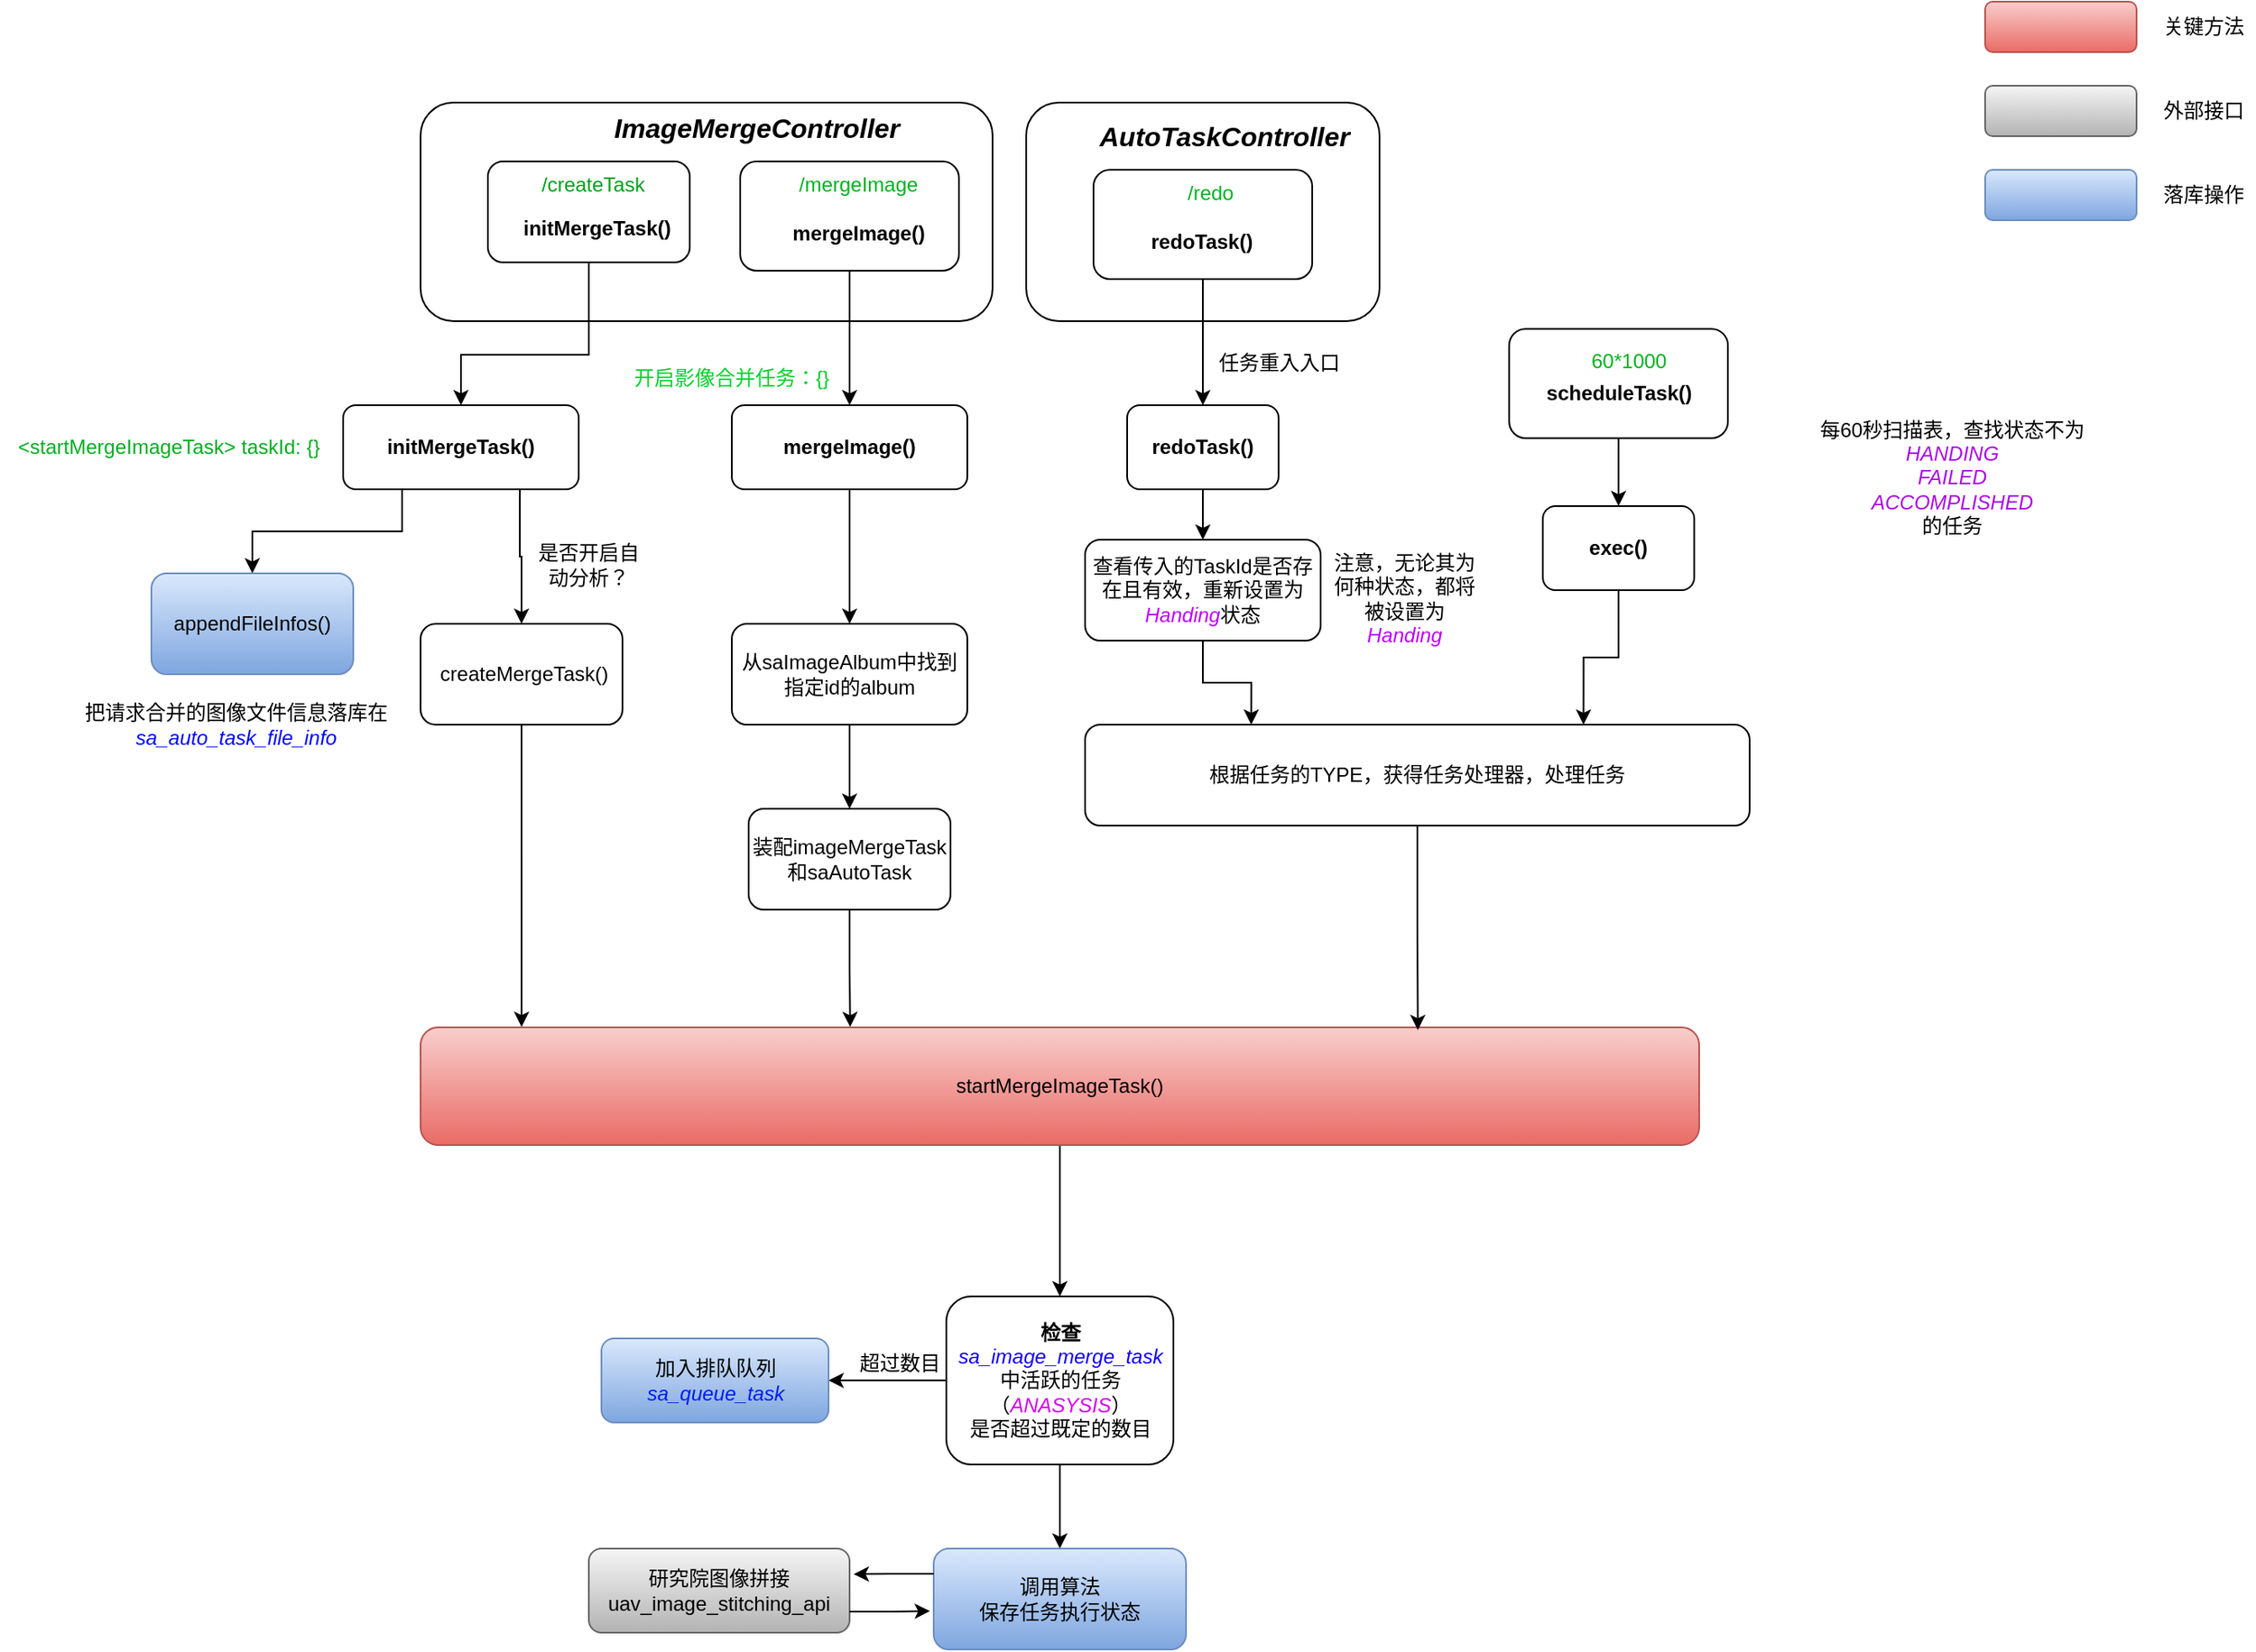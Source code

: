 <mxfile version="24.7.17">
  <diagram name="第 1 页" id="jo7vAFF6w6Xzo0wv7VEB">
    <mxGraphModel dx="1259" dy="749" grid="1" gridSize="10" guides="1" tooltips="1" connect="1" arrows="1" fold="1" page="0" pageScale="1" pageWidth="827" pageHeight="1169" math="0" shadow="0">
      <root>
        <mxCell id="0" />
        <mxCell id="1" parent="0" />
        <mxCell id="r8hzpXox8yHPrLNPoh3o-75" value="" style="rounded=1;whiteSpace=wrap;html=1;" parent="1" vertex="1">
          <mxGeometry x="610" y="190" width="210" height="130" as="geometry" />
        </mxCell>
        <mxCell id="r8hzpXox8yHPrLNPoh3o-1" value="" style="rounded=1;whiteSpace=wrap;html=1;" parent="1" vertex="1">
          <mxGeometry x="250" y="190" width="340" height="130" as="geometry" />
        </mxCell>
        <mxCell id="r8hzpXox8yHPrLNPoh3o-2" value="&lt;b&gt;&lt;i&gt;&lt;font style=&quot;font-size: 16px;&quot;&gt;ImageMergeController&lt;/font&gt;&lt;/i&gt;&lt;/b&gt;" style="text;html=1;align=center;verticalAlign=middle;whiteSpace=wrap;rounded=0;" parent="1" vertex="1">
          <mxGeometry x="420" y="190" width="60" height="30" as="geometry" />
        </mxCell>
        <mxCell id="r8hzpXox8yHPrLNPoh3o-6" value="" style="group;fontColor=#07ab0a;" parent="1" vertex="1" connectable="0">
          <mxGeometry x="290" y="225" width="120" height="60" as="geometry" />
        </mxCell>
        <mxCell id="r8hzpXox8yHPrLNPoh3o-4" value="" style="rounded=1;whiteSpace=wrap;html=1;" parent="r8hzpXox8yHPrLNPoh3o-6" vertex="1">
          <mxGeometry width="120" height="60" as="geometry" />
        </mxCell>
        <mxCell id="r8hzpXox8yHPrLNPoh3o-3" value="/createTask" style="text;whiteSpace=wrap;fontColor=#03a01d;" parent="r8hzpXox8yHPrLNPoh3o-6" vertex="1">
          <mxGeometry x="30" width="70" height="25" as="geometry" />
        </mxCell>
        <mxCell id="r8hzpXox8yHPrLNPoh3o-5" value="&lt;b&gt;initMergeTask()&lt;/b&gt;" style="text;html=1;align=center;verticalAlign=middle;whiteSpace=wrap;rounded=0;" parent="r8hzpXox8yHPrLNPoh3o-6" vertex="1">
          <mxGeometry x="35" y="25" width="60" height="30" as="geometry" />
        </mxCell>
        <mxCell id="r8hzpXox8yHPrLNPoh3o-9" value="" style="group" parent="1" vertex="1" connectable="0">
          <mxGeometry x="440" y="225" width="130" height="65" as="geometry" />
        </mxCell>
        <mxCell id="r8hzpXox8yHPrLNPoh3o-10" value="" style="rounded=1;whiteSpace=wrap;html=1;" parent="r8hzpXox8yHPrLNPoh3o-9" vertex="1">
          <mxGeometry width="130" height="65" as="geometry" />
        </mxCell>
        <mxCell id="r8hzpXox8yHPrLNPoh3o-11" value="/mergeImage" style="text;whiteSpace=wrap;fontColor=#00b31e;" parent="r8hzpXox8yHPrLNPoh3o-9" vertex="1">
          <mxGeometry x="32.5" width="75.833" height="27.083" as="geometry" />
        </mxCell>
        <mxCell id="r8hzpXox8yHPrLNPoh3o-12" value="&lt;b&gt;mergeImage()&lt;/b&gt;" style="text;html=1;align=center;verticalAlign=middle;whiteSpace=wrap;rounded=0;" parent="r8hzpXox8yHPrLNPoh3o-9" vertex="1">
          <mxGeometry x="37.917" y="27.083" width="65" height="32.5" as="geometry" />
        </mxCell>
        <mxCell id="r8hzpXox8yHPrLNPoh3o-17" style="edgeStyle=orthogonalEdgeStyle;rounded=0;orthogonalLoop=1;jettySize=auto;html=1;exitX=0.25;exitY=1;exitDx=0;exitDy=0;entryX=0.5;entryY=0;entryDx=0;entryDy=0;" parent="1" source="r8hzpXox8yHPrLNPoh3o-14" target="r8hzpXox8yHPrLNPoh3o-15" edge="1">
          <mxGeometry relative="1" as="geometry" />
        </mxCell>
        <mxCell id="r8hzpXox8yHPrLNPoh3o-18" style="edgeStyle=orthogonalEdgeStyle;rounded=0;orthogonalLoop=1;jettySize=auto;html=1;exitX=0.75;exitY=1;exitDx=0;exitDy=0;entryX=0.5;entryY=0;entryDx=0;entryDy=0;" parent="1" source="r8hzpXox8yHPrLNPoh3o-14" target="r8hzpXox8yHPrLNPoh3o-16" edge="1">
          <mxGeometry relative="1" as="geometry" />
        </mxCell>
        <mxCell id="r8hzpXox8yHPrLNPoh3o-14" value="&lt;span style=&quot;text-align: left;&quot;&gt;initMergeTask()&lt;/span&gt;" style="rounded=1;whiteSpace=wrap;html=1;fontStyle=1" parent="1" vertex="1">
          <mxGeometry x="204" y="370" width="140" height="50" as="geometry" />
        </mxCell>
        <mxCell id="r8hzpXox8yHPrLNPoh3o-15" value="appendFileInfos()" style="rounded=1;whiteSpace=wrap;html=1;fillColor=#dae8fc;gradientColor=#7ea6e0;strokeColor=#6c8ebf;" parent="1" vertex="1">
          <mxGeometry x="90" y="470" width="120" height="60" as="geometry" />
        </mxCell>
        <mxCell id="r8hzpXox8yHPrLNPoh3o-16" value="&amp;nbsp;createMergeTask()" style="rounded=1;whiteSpace=wrap;html=1;" parent="1" vertex="1">
          <mxGeometry x="250" y="500" width="120" height="60" as="geometry" />
        </mxCell>
        <mxCell id="r8hzpXox8yHPrLNPoh3o-19" value="是否开启自动分析？" style="text;html=1;align=center;verticalAlign=middle;whiteSpace=wrap;rounded=0;" parent="1" vertex="1">
          <mxGeometry x="315" y="450" width="70" height="30" as="geometry" />
        </mxCell>
        <mxCell id="r8hzpXox8yHPrLNPoh3o-20" style="edgeStyle=orthogonalEdgeStyle;rounded=0;orthogonalLoop=1;jettySize=auto;html=1;exitX=0.5;exitY=1;exitDx=0;exitDy=0;entryX=0.5;entryY=0;entryDx=0;entryDy=0;" parent="1" source="r8hzpXox8yHPrLNPoh3o-4" target="r8hzpXox8yHPrLNPoh3o-14" edge="1">
          <mxGeometry relative="1" as="geometry">
            <Array as="points">
              <mxPoint x="350" y="340" />
              <mxPoint x="274" y="340" />
            </Array>
          </mxGeometry>
        </mxCell>
        <mxCell id="r8hzpXox8yHPrLNPoh3o-21" value="把请求合并的图像文件信息落库在&lt;div&gt;&lt;i&gt;&lt;font color=&quot;#0008ff&quot;&gt;sa_auto_task_file_info&lt;/font&gt;&lt;/i&gt;&lt;br&gt;&lt;/div&gt;" style="text;html=1;align=center;verticalAlign=middle;resizable=0;points=[];autosize=1;strokeColor=none;fillColor=none;" parent="1" vertex="1">
          <mxGeometry x="40" y="540" width="200" height="40" as="geometry" />
        </mxCell>
        <mxCell id="r8hzpXox8yHPrLNPoh3o-33" style="edgeStyle=orthogonalEdgeStyle;rounded=0;orthogonalLoop=1;jettySize=auto;html=1;exitX=0.5;exitY=1;exitDx=0;exitDy=0;" parent="1" source="r8hzpXox8yHPrLNPoh3o-22" target="r8hzpXox8yHPrLNPoh3o-24" edge="1">
          <mxGeometry relative="1" as="geometry" />
        </mxCell>
        <mxCell id="r8hzpXox8yHPrLNPoh3o-22" value="startMergeImageTask()" style="rounded=1;whiteSpace=wrap;html=1;fillColor=#f8cecc;gradientColor=#ea6b66;strokeColor=#b85450;" parent="1" vertex="1">
          <mxGeometry x="250" y="740" width="760" height="70" as="geometry" />
        </mxCell>
        <mxCell id="r8hzpXox8yHPrLNPoh3o-34" style="edgeStyle=orthogonalEdgeStyle;rounded=0;orthogonalLoop=1;jettySize=auto;html=1;exitX=0;exitY=0.5;exitDx=0;exitDy=0;entryX=1;entryY=0.5;entryDx=0;entryDy=0;" parent="1" source="r8hzpXox8yHPrLNPoh3o-24" target="r8hzpXox8yHPrLNPoh3o-26" edge="1">
          <mxGeometry relative="1" as="geometry" />
        </mxCell>
        <mxCell id="r8hzpXox8yHPrLNPoh3o-44" style="edgeStyle=orthogonalEdgeStyle;rounded=0;orthogonalLoop=1;jettySize=auto;html=1;exitX=0.5;exitY=1;exitDx=0;exitDy=0;entryX=0.5;entryY=0;entryDx=0;entryDy=0;" parent="1" source="r8hzpXox8yHPrLNPoh3o-24" target="r8hzpXox8yHPrLNPoh3o-43" edge="1">
          <mxGeometry relative="1" as="geometry" />
        </mxCell>
        <mxCell id="r8hzpXox8yHPrLNPoh3o-24" value="&lt;b&gt;检查&lt;/b&gt;&lt;div&gt;&lt;i&gt;&lt;font color=&quot;#1100fa&quot;&gt;sa_image_merge_task&lt;/font&gt;&lt;/i&gt;&lt;br&gt;&lt;/div&gt;&lt;div&gt;中活跃的任务（&lt;i&gt;&lt;font color=&quot;#d400f0&quot;&gt;ANASYSIS&lt;/font&gt;&lt;/i&gt;）&lt;/div&gt;&lt;div&gt;是否超过既定的数目&lt;/div&gt;" style="rounded=1;whiteSpace=wrap;html=1;" parent="1" vertex="1">
          <mxGeometry x="562.5" y="900" width="135" height="100" as="geometry" />
        </mxCell>
        <mxCell id="r8hzpXox8yHPrLNPoh3o-26" value="加入排队队列&lt;div&gt;&lt;i&gt;&lt;font color=&quot;#001df5&quot;&gt;sa_queue_task&lt;/font&gt;&lt;/i&gt;&lt;/div&gt;" style="rounded=1;whiteSpace=wrap;html=1;fillColor=#dae8fc;gradientColor=#7ea6e0;strokeColor=#6c8ebf;" parent="1" vertex="1">
          <mxGeometry x="357.5" y="925" width="135" height="50" as="geometry" />
        </mxCell>
        <mxCell id="r8hzpXox8yHPrLNPoh3o-29" value="超过数目" style="text;html=1;align=center;verticalAlign=middle;whiteSpace=wrap;rounded=0;" parent="1" vertex="1">
          <mxGeometry x="505" y="925" width="60" height="30" as="geometry" />
        </mxCell>
        <mxCell id="r8hzpXox8yHPrLNPoh3o-31" value="&lt;div&gt;研究院图像拼接&lt;/div&gt;&lt;div&gt;uav_image_stitching_api&lt;br&gt;&lt;/div&gt;" style="rounded=1;whiteSpace=wrap;html=1;fillColor=#f5f5f5;gradientColor=#b3b3b3;strokeColor=#666666;" parent="1" vertex="1">
          <mxGeometry x="350" y="1050" width="155" height="50" as="geometry" />
        </mxCell>
        <mxCell id="r8hzpXox8yHPrLNPoh3o-35" value="" style="rounded=1;whiteSpace=wrap;html=1;fillColor=#f8cecc;gradientColor=#ea6b66;strokeColor=#b85450;" parent="1" vertex="1">
          <mxGeometry x="1180" y="130" width="90" height="30" as="geometry" />
        </mxCell>
        <mxCell id="r8hzpXox8yHPrLNPoh3o-36" value="关键方法" style="text;html=1;align=center;verticalAlign=middle;whiteSpace=wrap;rounded=0;" parent="1" vertex="1">
          <mxGeometry x="1280" y="130" width="60" height="30" as="geometry" />
        </mxCell>
        <mxCell id="r8hzpXox8yHPrLNPoh3o-38" value="" style="rounded=1;whiteSpace=wrap;html=1;fillColor=#f5f5f5;gradientColor=#b3b3b3;strokeColor=#666666;" parent="1" vertex="1">
          <mxGeometry x="1180" y="180" width="90" height="30" as="geometry" />
        </mxCell>
        <mxCell id="r8hzpXox8yHPrLNPoh3o-39" value="外部接口" style="text;html=1;align=center;verticalAlign=middle;whiteSpace=wrap;rounded=0;" parent="1" vertex="1">
          <mxGeometry x="1280" y="180" width="60" height="30" as="geometry" />
        </mxCell>
        <mxCell id="r8hzpXox8yHPrLNPoh3o-40" value="" style="rounded=1;whiteSpace=wrap;html=1;fillColor=#dae8fc;gradientColor=#7ea6e0;strokeColor=#6c8ebf;" parent="1" vertex="1">
          <mxGeometry x="1180" y="230" width="90" height="30" as="geometry" />
        </mxCell>
        <mxCell id="r8hzpXox8yHPrLNPoh3o-41" value="落库操作" style="text;html=1;align=center;verticalAlign=middle;whiteSpace=wrap;rounded=0;" parent="1" vertex="1">
          <mxGeometry x="1280" y="230" width="60" height="30" as="geometry" />
        </mxCell>
        <mxCell id="r8hzpXox8yHPrLNPoh3o-43" value="调用算法&lt;div&gt;保存任务执行状态&lt;/div&gt;" style="rounded=1;whiteSpace=wrap;html=1;fillColor=#dae8fc;gradientColor=#7ea6e0;strokeColor=#6c8ebf;" parent="1" vertex="1">
          <mxGeometry x="555" y="1050" width="150" height="60" as="geometry" />
        </mxCell>
        <mxCell id="r8hzpXox8yHPrLNPoh3o-45" style="edgeStyle=orthogonalEdgeStyle;rounded=0;orthogonalLoop=1;jettySize=auto;html=1;exitX=0;exitY=0.25;exitDx=0;exitDy=0;entryX=1.016;entryY=0.304;entryDx=0;entryDy=0;entryPerimeter=0;" parent="1" source="r8hzpXox8yHPrLNPoh3o-43" target="r8hzpXox8yHPrLNPoh3o-31" edge="1">
          <mxGeometry relative="1" as="geometry" />
        </mxCell>
        <mxCell id="r8hzpXox8yHPrLNPoh3o-46" style="edgeStyle=orthogonalEdgeStyle;rounded=0;orthogonalLoop=1;jettySize=auto;html=1;exitX=1;exitY=0.75;exitDx=0;exitDy=0;entryX=-0.015;entryY=0.619;entryDx=0;entryDy=0;entryPerimeter=0;" parent="1" source="r8hzpXox8yHPrLNPoh3o-31" target="r8hzpXox8yHPrLNPoh3o-43" edge="1">
          <mxGeometry relative="1" as="geometry" />
        </mxCell>
        <mxCell id="r8hzpXox8yHPrLNPoh3o-57" style="edgeStyle=orthogonalEdgeStyle;rounded=0;orthogonalLoop=1;jettySize=auto;html=1;exitX=0.5;exitY=1;exitDx=0;exitDy=0;entryX=0.5;entryY=0;entryDx=0;entryDy=0;" parent="1" source="r8hzpXox8yHPrLNPoh3o-48" target="r8hzpXox8yHPrLNPoh3o-56" edge="1">
          <mxGeometry relative="1" as="geometry" />
        </mxCell>
        <mxCell id="r8hzpXox8yHPrLNPoh3o-48" value="&lt;span style=&quot;text-wrap: nowrap;&quot;&gt;mergeImage()&lt;/span&gt;" style="rounded=1;whiteSpace=wrap;html=1;fontStyle=1" parent="1" vertex="1">
          <mxGeometry x="435" y="370" width="140" height="50" as="geometry" />
        </mxCell>
        <mxCell id="r8hzpXox8yHPrLNPoh3o-49" style="edgeStyle=orthogonalEdgeStyle;rounded=0;orthogonalLoop=1;jettySize=auto;html=1;exitX=0.5;exitY=1;exitDx=0;exitDy=0;entryX=0.5;entryY=0;entryDx=0;entryDy=0;" parent="1" source="r8hzpXox8yHPrLNPoh3o-10" target="r8hzpXox8yHPrLNPoh3o-48" edge="1">
          <mxGeometry relative="1" as="geometry" />
        </mxCell>
        <mxCell id="r8hzpXox8yHPrLNPoh3o-50" value="&amp;lt;startMergeImageTask&amp;gt; taskId: {}" style="text;html=1;align=center;verticalAlign=middle;resizable=0;points=[];autosize=1;strokeColor=none;fillColor=none;fontColor=#05ad21;" parent="1" vertex="1">
          <mxGeometry y="380" width="200" height="30" as="geometry" />
        </mxCell>
        <mxCell id="r8hzpXox8yHPrLNPoh3o-55" value="&lt;span style=&quot;color: rgb(0, 209, 42); font-family: Helvetica; font-size: 12px; font-style: normal; font-variant-ligatures: normal; font-variant-caps: normal; font-weight: 400; letter-spacing: normal; orphans: 2; text-align: left; text-indent: 0px; text-transform: none; widows: 2; word-spacing: 0px; -webkit-text-stroke-width: 0px; white-space: normal; background-color: rgb(255, 255, 255); text-decoration-thickness: initial; text-decoration-style: initial; text-decoration-color: initial; display: inline !important; float: none;&quot;&gt;开启影像合并任务：{}&lt;/span&gt;" style="text;whiteSpace=wrap;html=1;" parent="1" vertex="1">
          <mxGeometry x="375" y="340" width="150" height="40" as="geometry" />
        </mxCell>
        <mxCell id="r8hzpXox8yHPrLNPoh3o-59" style="edgeStyle=orthogonalEdgeStyle;rounded=0;orthogonalLoop=1;jettySize=auto;html=1;exitX=0.5;exitY=1;exitDx=0;exitDy=0;entryX=0.5;entryY=0;entryDx=0;entryDy=0;" parent="1" source="r8hzpXox8yHPrLNPoh3o-56" target="r8hzpXox8yHPrLNPoh3o-58" edge="1">
          <mxGeometry relative="1" as="geometry" />
        </mxCell>
        <mxCell id="r8hzpXox8yHPrLNPoh3o-56" value="从saImageAlbum中找到指定id的album" style="rounded=1;whiteSpace=wrap;html=1;" parent="1" vertex="1">
          <mxGeometry x="435" y="500" width="140" height="60" as="geometry" />
        </mxCell>
        <mxCell id="r8hzpXox8yHPrLNPoh3o-58" value="装配imageMergeTask和saAutoTask" style="rounded=1;whiteSpace=wrap;html=1;" parent="1" vertex="1">
          <mxGeometry x="445" y="610" width="120" height="60" as="geometry" />
        </mxCell>
        <mxCell id="r8hzpXox8yHPrLNPoh3o-65" style="edgeStyle=orthogonalEdgeStyle;rounded=0;orthogonalLoop=1;jettySize=auto;html=1;exitX=0.5;exitY=1;exitDx=0;exitDy=0;entryX=0.336;entryY=-0.003;entryDx=0;entryDy=0;entryPerimeter=0;" parent="1" source="r8hzpXox8yHPrLNPoh3o-58" target="r8hzpXox8yHPrLNPoh3o-22" edge="1">
          <mxGeometry relative="1" as="geometry" />
        </mxCell>
        <mxCell id="r8hzpXox8yHPrLNPoh3o-66" style="edgeStyle=orthogonalEdgeStyle;rounded=0;orthogonalLoop=1;jettySize=auto;html=1;exitX=0.5;exitY=1;exitDx=0;exitDy=0;entryX=0.079;entryY=-0.004;entryDx=0;entryDy=0;entryPerimeter=0;" parent="1" source="r8hzpXox8yHPrLNPoh3o-16" target="r8hzpXox8yHPrLNPoh3o-22" edge="1">
          <mxGeometry relative="1" as="geometry">
            <mxPoint x="310" y="730" as="targetPoint" />
          </mxGeometry>
        </mxCell>
        <mxCell id="qoU25V7BHrFURXSoVnZ9-17" style="edgeStyle=orthogonalEdgeStyle;rounded=0;orthogonalLoop=1;jettySize=auto;html=1;exitX=0.5;exitY=1;exitDx=0;exitDy=0;entryX=0.75;entryY=0;entryDx=0;entryDy=0;" edge="1" parent="1" source="r8hzpXox8yHPrLNPoh3o-67" target="r8hzpXox8yHPrLNPoh3o-82">
          <mxGeometry relative="1" as="geometry" />
        </mxCell>
        <mxCell id="r8hzpXox8yHPrLNPoh3o-67" value="&lt;span style=&quot;text-wrap: nowrap;&quot;&gt;exec()&lt;/span&gt;" style="rounded=1;whiteSpace=wrap;html=1;fontStyle=1" parent="1" vertex="1">
          <mxGeometry x="917.09" y="430" width="90" height="50" as="geometry" />
        </mxCell>
        <mxCell id="r8hzpXox8yHPrLNPoh3o-80" style="edgeStyle=orthogonalEdgeStyle;rounded=0;orthogonalLoop=1;jettySize=auto;html=1;exitX=0.5;exitY=1;exitDx=0;exitDy=0;entryX=0.5;entryY=0;entryDx=0;entryDy=0;" parent="1" source="r8hzpXox8yHPrLNPoh3o-68" target="r8hzpXox8yHPrLNPoh3o-79" edge="1">
          <mxGeometry relative="1" as="geometry" />
        </mxCell>
        <mxCell id="r8hzpXox8yHPrLNPoh3o-68" value="&lt;span style=&quot;text-wrap: nowrap;&quot;&gt;redoTask&lt;/span&gt;&lt;span style=&quot;text-wrap: nowrap; background-color: initial;&quot;&gt;()&lt;/span&gt;" style="rounded=1;whiteSpace=wrap;html=1;fontStyle=1" parent="1" vertex="1">
          <mxGeometry x="670" y="370" width="90" height="50" as="geometry" />
        </mxCell>
        <mxCell id="r8hzpXox8yHPrLNPoh3o-70" value="" style="group" parent="1" vertex="1" connectable="0">
          <mxGeometry x="650" y="230" width="130" height="65" as="geometry" />
        </mxCell>
        <mxCell id="r8hzpXox8yHPrLNPoh3o-71" value="" style="rounded=1;whiteSpace=wrap;html=1;" parent="r8hzpXox8yHPrLNPoh3o-70" vertex="1">
          <mxGeometry width="130" height="65" as="geometry" />
        </mxCell>
        <mxCell id="r8hzpXox8yHPrLNPoh3o-72" value="/redo" style="text;whiteSpace=wrap;fontColor=#00b31e;" parent="r8hzpXox8yHPrLNPoh3o-70" vertex="1">
          <mxGeometry x="54.17" width="35.83" height="27.08" as="geometry" />
        </mxCell>
        <mxCell id="r8hzpXox8yHPrLNPoh3o-73" value="&lt;b&gt;redoTask()&lt;/b&gt;" style="text;html=1;align=center;verticalAlign=middle;whiteSpace=wrap;rounded=0;" parent="r8hzpXox8yHPrLNPoh3o-70" vertex="1">
          <mxGeometry x="32.497" y="27.083" width="65" height="32.5" as="geometry" />
        </mxCell>
        <mxCell id="r8hzpXox8yHPrLNPoh3o-76" value="&lt;b&gt;&lt;i&gt;&lt;font style=&quot;font-size: 16px;&quot;&gt;AutoTaskController&lt;/font&gt;&lt;/i&gt;&lt;/b&gt;" style="text;html=1;align=center;verticalAlign=middle;whiteSpace=wrap;rounded=0;" parent="1" vertex="1">
          <mxGeometry x="697.5" y="195" width="60" height="30" as="geometry" />
        </mxCell>
        <mxCell id="r8hzpXox8yHPrLNPoh3o-77" style="edgeStyle=orthogonalEdgeStyle;rounded=0;orthogonalLoop=1;jettySize=auto;html=1;exitX=0.5;exitY=1;exitDx=0;exitDy=0;" parent="1" source="r8hzpXox8yHPrLNPoh3o-71" target="r8hzpXox8yHPrLNPoh3o-68" edge="1">
          <mxGeometry relative="1" as="geometry" />
        </mxCell>
        <mxCell id="qoU25V7BHrFURXSoVnZ9-2" style="edgeStyle=orthogonalEdgeStyle;rounded=0;orthogonalLoop=1;jettySize=auto;html=1;exitX=0.5;exitY=1;exitDx=0;exitDy=0;entryX=0.25;entryY=0;entryDx=0;entryDy=0;" edge="1" parent="1" source="r8hzpXox8yHPrLNPoh3o-79" target="r8hzpXox8yHPrLNPoh3o-82">
          <mxGeometry relative="1" as="geometry" />
        </mxCell>
        <mxCell id="r8hzpXox8yHPrLNPoh3o-79" value="查看传入的TaskId是否存在且有效，重新设置为&lt;i style=&quot;&quot;&gt;&lt;font color=&quot;#bb00ff&quot;&gt;Handing&lt;/font&gt;&lt;/i&gt;状态" style="rounded=1;whiteSpace=wrap;html=1;" parent="1" vertex="1">
          <mxGeometry x="645" y="450" width="140" height="60" as="geometry" />
        </mxCell>
        <mxCell id="r8hzpXox8yHPrLNPoh3o-81" value="注意，无论其为何种状态，都将被设置为&lt;i&gt;&lt;font color=&quot;#bb00ff&quot;&gt;Handing&lt;/font&gt;&lt;/i&gt;" style="text;html=1;align=center;verticalAlign=middle;whiteSpace=wrap;rounded=0;" parent="1" vertex="1">
          <mxGeometry x="790" y="470" width="90" height="30" as="geometry" />
        </mxCell>
        <mxCell id="r8hzpXox8yHPrLNPoh3o-82" value="根据任务的TYPE，获得任务处理器，处理任务" style="rounded=1;whiteSpace=wrap;html=1;" parent="1" vertex="1">
          <mxGeometry x="645" y="560" width="395" height="60" as="geometry" />
        </mxCell>
        <mxCell id="qoU25V7BHrFURXSoVnZ9-4" value="" style="group" vertex="1" connectable="0" parent="1">
          <mxGeometry x="890" y="330" width="130" height="65" as="geometry" />
        </mxCell>
        <mxCell id="qoU25V7BHrFURXSoVnZ9-5" value="" style="rounded=1;whiteSpace=wrap;html=1;" vertex="1" parent="qoU25V7BHrFURXSoVnZ9-4">
          <mxGeometry x="7.09" y="-5.42" width="130" height="65" as="geometry" />
        </mxCell>
        <mxCell id="qoU25V7BHrFURXSoVnZ9-6" value="60*1000" style="text;whiteSpace=wrap;fontColor=#00b31e;" vertex="1" parent="qoU25V7BHrFURXSoVnZ9-4">
          <mxGeometry x="54.17" width="35.83" height="27.08" as="geometry" />
        </mxCell>
        <mxCell id="qoU25V7BHrFURXSoVnZ9-7" value="&lt;b&gt;scheduleTask()&lt;/b&gt;" style="text;html=1;align=center;verticalAlign=middle;whiteSpace=wrap;rounded=0;" vertex="1" parent="qoU25V7BHrFURXSoVnZ9-4">
          <mxGeometry x="39.587" y="16.253" width="65" height="32.5" as="geometry" />
        </mxCell>
        <mxCell id="qoU25V7BHrFURXSoVnZ9-10" style="edgeStyle=orthogonalEdgeStyle;rounded=0;orthogonalLoop=1;jettySize=auto;html=1;exitX=0.5;exitY=1;exitDx=0;exitDy=0;entryX=0.5;entryY=0;entryDx=0;entryDy=0;" edge="1" parent="1" source="qoU25V7BHrFURXSoVnZ9-5" target="r8hzpXox8yHPrLNPoh3o-67">
          <mxGeometry relative="1" as="geometry" />
        </mxCell>
        <mxCell id="qoU25V7BHrFURXSoVnZ9-11" value="每60秒扫描表，查找状态不为&lt;div&gt;&lt;font color=&quot;#aa0ce4&quot;&gt;&lt;i&gt;HANDING&lt;/i&gt;&lt;/font&gt;&lt;/div&gt;&lt;div&gt;&lt;font color=&quot;#aa0ce4&quot;&gt;&lt;i&gt;FAILED&lt;/i&gt;&lt;/font&gt;&lt;/div&gt;&lt;div&gt;&lt;font color=&quot;#aa0ce4&quot;&gt;&lt;i&gt;ACCOMPLISHED&lt;/i&gt;&lt;/font&gt;&lt;/div&gt;&lt;div&gt;的任务&lt;/div&gt;" style="text;html=1;align=center;verticalAlign=middle;resizable=0;points=[];autosize=1;strokeColor=none;fillColor=none;" vertex="1" parent="1">
          <mxGeometry x="1070" y="367.5" width="180" height="90" as="geometry" />
        </mxCell>
        <mxCell id="qoU25V7BHrFURXSoVnZ9-13" value="任务重入入口" style="text;html=1;align=center;verticalAlign=middle;resizable=0;points=[];autosize=1;strokeColor=none;fillColor=none;" vertex="1" parent="1">
          <mxGeometry x="710" y="330" width="100" height="30" as="geometry" />
        </mxCell>
        <mxCell id="qoU25V7BHrFURXSoVnZ9-16" style="edgeStyle=orthogonalEdgeStyle;rounded=0;orthogonalLoop=1;jettySize=auto;html=1;exitX=0.5;exitY=1;exitDx=0;exitDy=0;entryX=0.78;entryY=0.023;entryDx=0;entryDy=0;entryPerimeter=0;" edge="1" parent="1" source="r8hzpXox8yHPrLNPoh3o-82" target="r8hzpXox8yHPrLNPoh3o-22">
          <mxGeometry relative="1" as="geometry" />
        </mxCell>
      </root>
    </mxGraphModel>
  </diagram>
</mxfile>
